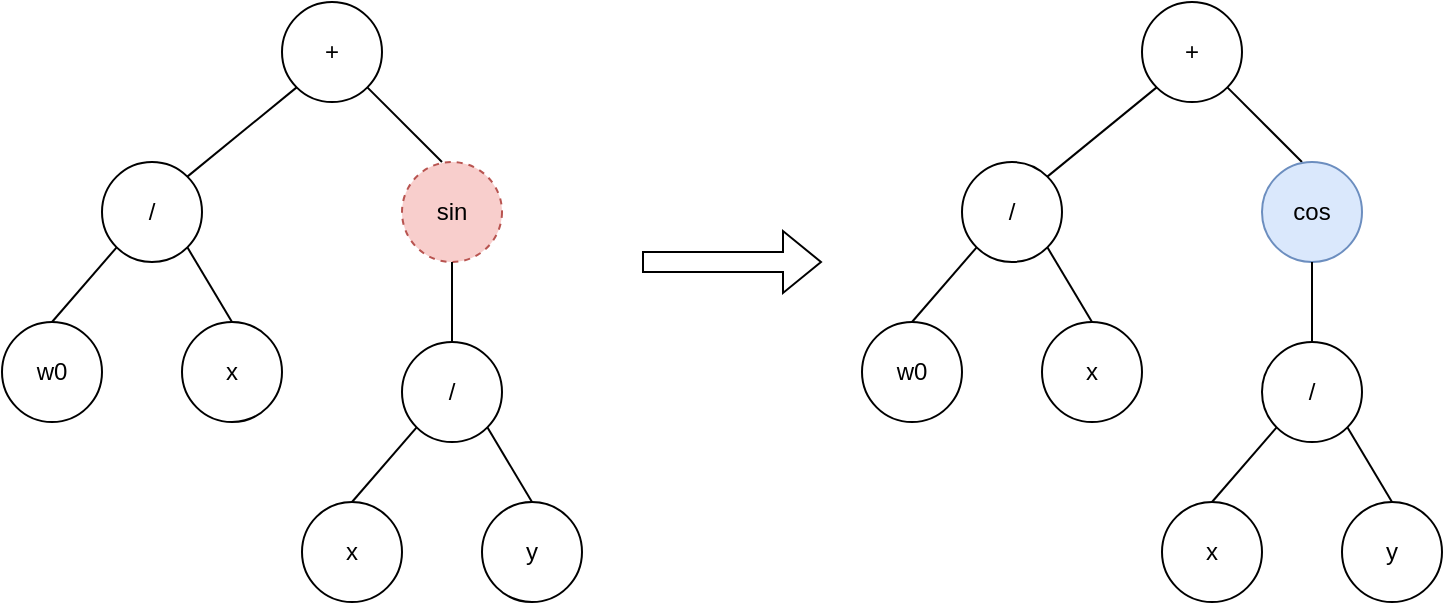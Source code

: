 <mxfile version="28.1.2">
  <diagram name="Page-1" id="MXNogPfywSlwA3k0USVp">
    <mxGraphModel dx="922" dy="816" grid="1" gridSize="10" guides="1" tooltips="1" connect="1" arrows="1" fold="1" page="1" pageScale="1" pageWidth="850" pageHeight="1100" math="0" shadow="0">
      <root>
        <mxCell id="0" />
        <mxCell id="1" parent="0" />
        <mxCell id="dY7IqB2TE-GddwuXcxMQ-2" value="w0" style="ellipse;whiteSpace=wrap;html=1;" vertex="1" parent="1">
          <mxGeometry x="50" y="200" width="50" height="50" as="geometry" />
        </mxCell>
        <mxCell id="dY7IqB2TE-GddwuXcxMQ-3" value="+" style="ellipse;whiteSpace=wrap;html=1;" vertex="1" parent="1">
          <mxGeometry x="190" y="40" width="50" height="50" as="geometry" />
        </mxCell>
        <mxCell id="dY7IqB2TE-GddwuXcxMQ-4" style="rounded=0;orthogonalLoop=1;jettySize=auto;html=1;exitX=1;exitY=1;exitDx=0;exitDy=0;entryX=0.4;entryY=0;entryDx=0;entryDy=0;entryPerimeter=0;endArrow=none;endFill=0;" edge="1" parent="1" source="dY7IqB2TE-GddwuXcxMQ-3">
          <mxGeometry relative="1" as="geometry">
            <mxPoint x="270" y="120" as="targetPoint" />
          </mxGeometry>
        </mxCell>
        <mxCell id="dY7IqB2TE-GddwuXcxMQ-5" value="/" style="ellipse;whiteSpace=wrap;html=1;" vertex="1" parent="1">
          <mxGeometry x="100" y="120" width="50" height="50" as="geometry" />
        </mxCell>
        <mxCell id="dY7IqB2TE-GddwuXcxMQ-6" value="" style="endArrow=none;html=1;rounded=0;exitX=0;exitY=1;exitDx=0;exitDy=0;entryX=1;entryY=0;entryDx=0;entryDy=0;endFill=0;" edge="1" parent="1" source="dY7IqB2TE-GddwuXcxMQ-3" target="dY7IqB2TE-GddwuXcxMQ-5">
          <mxGeometry width="50" height="50" relative="1" as="geometry">
            <mxPoint x="222" y="150" as="sourcePoint" />
            <mxPoint x="190" y="187" as="targetPoint" />
          </mxGeometry>
        </mxCell>
        <mxCell id="dY7IqB2TE-GddwuXcxMQ-7" value="x" style="ellipse;whiteSpace=wrap;html=1;" vertex="1" parent="1">
          <mxGeometry x="140" y="200" width="50" height="50" as="geometry" />
        </mxCell>
        <mxCell id="dY7IqB2TE-GddwuXcxMQ-8" value="" style="endArrow=none;html=1;rounded=0;exitX=0;exitY=1;exitDx=0;exitDy=0;entryX=0.5;entryY=0;entryDx=0;entryDy=0;endFill=0;" edge="1" parent="1" source="dY7IqB2TE-GddwuXcxMQ-5" target="dY7IqB2TE-GddwuXcxMQ-2">
          <mxGeometry width="50" height="50" relative="1" as="geometry">
            <mxPoint x="94" y="156" as="sourcePoint" />
            <mxPoint x="40" y="200" as="targetPoint" />
          </mxGeometry>
        </mxCell>
        <mxCell id="dY7IqB2TE-GddwuXcxMQ-9" value="" style="endArrow=none;html=1;rounded=0;exitX=1;exitY=1;exitDx=0;exitDy=0;entryX=0.5;entryY=0;entryDx=0;entryDy=0;endFill=0;" edge="1" parent="1" source="dY7IqB2TE-GddwuXcxMQ-5" target="dY7IqB2TE-GddwuXcxMQ-7">
          <mxGeometry width="50" height="50" relative="1" as="geometry">
            <mxPoint x="144" y="180" as="sourcePoint" />
            <mxPoint x="110" y="224" as="targetPoint" />
          </mxGeometry>
        </mxCell>
        <mxCell id="dY7IqB2TE-GddwuXcxMQ-10" value="x" style="ellipse;whiteSpace=wrap;html=1;" vertex="1" parent="1">
          <mxGeometry x="200" y="290" width="50" height="50" as="geometry" />
        </mxCell>
        <mxCell id="dY7IqB2TE-GddwuXcxMQ-11" value="sin" style="ellipse;whiteSpace=wrap;html=1;fillColor=#f8cecc;strokeColor=#b85450;dashed=1;" vertex="1" parent="1">
          <mxGeometry x="250" y="120" width="50" height="50" as="geometry" />
        </mxCell>
        <mxCell id="dY7IqB2TE-GddwuXcxMQ-12" value="/" style="ellipse;whiteSpace=wrap;html=1;" vertex="1" parent="1">
          <mxGeometry x="250" y="210" width="50" height="50" as="geometry" />
        </mxCell>
        <mxCell id="dY7IqB2TE-GddwuXcxMQ-13" value="" style="endArrow=none;html=1;rounded=0;exitX=0.5;exitY=1;exitDx=0;exitDy=0;entryX=0.5;entryY=0;entryDx=0;entryDy=0;endFill=0;fillColor=#fff2cc;strokeColor=light-dark(#000000, #6d5100);" edge="1" parent="1" source="dY7IqB2TE-GddwuXcxMQ-11" target="dY7IqB2TE-GddwuXcxMQ-12">
          <mxGeometry width="50" height="50" relative="1" as="geometry">
            <mxPoint x="372" y="240" as="sourcePoint" />
            <mxPoint x="340" y="277" as="targetPoint" />
          </mxGeometry>
        </mxCell>
        <mxCell id="dY7IqB2TE-GddwuXcxMQ-14" value="y" style="ellipse;whiteSpace=wrap;html=1;" vertex="1" parent="1">
          <mxGeometry x="290" y="290" width="50" height="50" as="geometry" />
        </mxCell>
        <mxCell id="dY7IqB2TE-GddwuXcxMQ-15" value="" style="endArrow=none;html=1;rounded=0;exitX=0;exitY=1;exitDx=0;exitDy=0;entryX=0.5;entryY=0;entryDx=0;entryDy=0;endFill=0;fillColor=#fff2cc;strokeColor=light-dark(#000000, #6d5100);" edge="1" parent="1" source="dY7IqB2TE-GddwuXcxMQ-12" target="dY7IqB2TE-GddwuXcxMQ-10">
          <mxGeometry width="50" height="50" relative="1" as="geometry">
            <mxPoint x="244" y="246" as="sourcePoint" />
            <mxPoint x="190" y="290" as="targetPoint" />
          </mxGeometry>
        </mxCell>
        <mxCell id="dY7IqB2TE-GddwuXcxMQ-16" value="" style="endArrow=none;html=1;rounded=0;exitX=1;exitY=1;exitDx=0;exitDy=0;entryX=0.5;entryY=0;entryDx=0;entryDy=0;endFill=0;fillColor=#fff2cc;strokeColor=light-dark(#000000, #6d5100);" edge="1" parent="1" source="dY7IqB2TE-GddwuXcxMQ-12" target="dY7IqB2TE-GddwuXcxMQ-14">
          <mxGeometry width="50" height="50" relative="1" as="geometry">
            <mxPoint x="294" y="270" as="sourcePoint" />
            <mxPoint x="260" y="314" as="targetPoint" />
          </mxGeometry>
        </mxCell>
        <mxCell id="dY7IqB2TE-GddwuXcxMQ-17" value="" style="shape=flexArrow;endArrow=classic;html=1;rounded=0;" edge="1" parent="1">
          <mxGeometry width="50" height="50" relative="1" as="geometry">
            <mxPoint x="370" y="170" as="sourcePoint" />
            <mxPoint x="460" y="170" as="targetPoint" />
          </mxGeometry>
        </mxCell>
        <mxCell id="dY7IqB2TE-GddwuXcxMQ-31" value="w0" style="ellipse;whiteSpace=wrap;html=1;" vertex="1" parent="1">
          <mxGeometry x="480" y="200" width="50" height="50" as="geometry" />
        </mxCell>
        <mxCell id="dY7IqB2TE-GddwuXcxMQ-32" value="+" style="ellipse;whiteSpace=wrap;html=1;" vertex="1" parent="1">
          <mxGeometry x="620" y="40" width="50" height="50" as="geometry" />
        </mxCell>
        <mxCell id="dY7IqB2TE-GddwuXcxMQ-33" style="rounded=0;orthogonalLoop=1;jettySize=auto;html=1;exitX=1;exitY=1;exitDx=0;exitDy=0;entryX=0.4;entryY=0;entryDx=0;entryDy=0;entryPerimeter=0;endArrow=none;endFill=0;" edge="1" parent="1" source="dY7IqB2TE-GddwuXcxMQ-32">
          <mxGeometry relative="1" as="geometry">
            <mxPoint x="700" y="120" as="targetPoint" />
          </mxGeometry>
        </mxCell>
        <mxCell id="dY7IqB2TE-GddwuXcxMQ-34" value="/" style="ellipse;whiteSpace=wrap;html=1;" vertex="1" parent="1">
          <mxGeometry x="530" y="120" width="50" height="50" as="geometry" />
        </mxCell>
        <mxCell id="dY7IqB2TE-GddwuXcxMQ-35" value="" style="endArrow=none;html=1;rounded=0;exitX=0;exitY=1;exitDx=0;exitDy=0;entryX=1;entryY=0;entryDx=0;entryDy=0;endFill=0;" edge="1" parent="1" source="dY7IqB2TE-GddwuXcxMQ-32" target="dY7IqB2TE-GddwuXcxMQ-34">
          <mxGeometry width="50" height="50" relative="1" as="geometry">
            <mxPoint x="652" y="150" as="sourcePoint" />
            <mxPoint x="620" y="187" as="targetPoint" />
          </mxGeometry>
        </mxCell>
        <mxCell id="dY7IqB2TE-GddwuXcxMQ-36" value="x" style="ellipse;whiteSpace=wrap;html=1;" vertex="1" parent="1">
          <mxGeometry x="570" y="200" width="50" height="50" as="geometry" />
        </mxCell>
        <mxCell id="dY7IqB2TE-GddwuXcxMQ-37" value="" style="endArrow=none;html=1;rounded=0;exitX=0;exitY=1;exitDx=0;exitDy=0;entryX=0.5;entryY=0;entryDx=0;entryDy=0;endFill=0;" edge="1" parent="1" source="dY7IqB2TE-GddwuXcxMQ-34" target="dY7IqB2TE-GddwuXcxMQ-31">
          <mxGeometry width="50" height="50" relative="1" as="geometry">
            <mxPoint x="524" y="156" as="sourcePoint" />
            <mxPoint x="470" y="200" as="targetPoint" />
          </mxGeometry>
        </mxCell>
        <mxCell id="dY7IqB2TE-GddwuXcxMQ-38" value="" style="endArrow=none;html=1;rounded=0;exitX=1;exitY=1;exitDx=0;exitDy=0;entryX=0.5;entryY=0;entryDx=0;entryDy=0;endFill=0;" edge="1" parent="1" source="dY7IqB2TE-GddwuXcxMQ-34" target="dY7IqB2TE-GddwuXcxMQ-36">
          <mxGeometry width="50" height="50" relative="1" as="geometry">
            <mxPoint x="574" y="180" as="sourcePoint" />
            <mxPoint x="540" y="224" as="targetPoint" />
          </mxGeometry>
        </mxCell>
        <mxCell id="dY7IqB2TE-GddwuXcxMQ-39" value="x" style="ellipse;whiteSpace=wrap;html=1;" vertex="1" parent="1">
          <mxGeometry x="630" y="290" width="50" height="50" as="geometry" />
        </mxCell>
        <mxCell id="dY7IqB2TE-GddwuXcxMQ-40" value="cos" style="ellipse;whiteSpace=wrap;html=1;fillColor=#dae8fc;strokeColor=#6c8ebf;" vertex="1" parent="1">
          <mxGeometry x="680" y="120" width="50" height="50" as="geometry" />
        </mxCell>
        <mxCell id="dY7IqB2TE-GddwuXcxMQ-41" value="/" style="ellipse;whiteSpace=wrap;html=1;" vertex="1" parent="1">
          <mxGeometry x="680" y="210" width="50" height="50" as="geometry" />
        </mxCell>
        <mxCell id="dY7IqB2TE-GddwuXcxMQ-42" value="" style="endArrow=none;html=1;rounded=0;exitX=0.5;exitY=1;exitDx=0;exitDy=0;entryX=0.5;entryY=0;entryDx=0;entryDy=0;endFill=0;fillColor=#fff2cc;strokeColor=light-dark(#000000, #6d5100);" edge="1" parent="1" source="dY7IqB2TE-GddwuXcxMQ-40" target="dY7IqB2TE-GddwuXcxMQ-41">
          <mxGeometry width="50" height="50" relative="1" as="geometry">
            <mxPoint x="802" y="240" as="sourcePoint" />
            <mxPoint x="770" y="277" as="targetPoint" />
          </mxGeometry>
        </mxCell>
        <mxCell id="dY7IqB2TE-GddwuXcxMQ-43" value="y" style="ellipse;whiteSpace=wrap;html=1;" vertex="1" parent="1">
          <mxGeometry x="720" y="290" width="50" height="50" as="geometry" />
        </mxCell>
        <mxCell id="dY7IqB2TE-GddwuXcxMQ-44" value="" style="endArrow=none;html=1;rounded=0;exitX=0;exitY=1;exitDx=0;exitDy=0;entryX=0.5;entryY=0;entryDx=0;entryDy=0;endFill=0;fillColor=#fff2cc;strokeColor=light-dark(#000000, #6d5100);" edge="1" parent="1" source="dY7IqB2TE-GddwuXcxMQ-41" target="dY7IqB2TE-GddwuXcxMQ-39">
          <mxGeometry width="50" height="50" relative="1" as="geometry">
            <mxPoint x="674" y="246" as="sourcePoint" />
            <mxPoint x="620" y="290" as="targetPoint" />
          </mxGeometry>
        </mxCell>
        <mxCell id="dY7IqB2TE-GddwuXcxMQ-45" value="" style="endArrow=none;html=1;rounded=0;exitX=1;exitY=1;exitDx=0;exitDy=0;entryX=0.5;entryY=0;entryDx=0;entryDy=0;endFill=0;fillColor=#fff2cc;strokeColor=light-dark(#000000, #6d5100);" edge="1" parent="1" source="dY7IqB2TE-GddwuXcxMQ-41" target="dY7IqB2TE-GddwuXcxMQ-43">
          <mxGeometry width="50" height="50" relative="1" as="geometry">
            <mxPoint x="724" y="270" as="sourcePoint" />
            <mxPoint x="690" y="314" as="targetPoint" />
          </mxGeometry>
        </mxCell>
      </root>
    </mxGraphModel>
  </diagram>
</mxfile>
